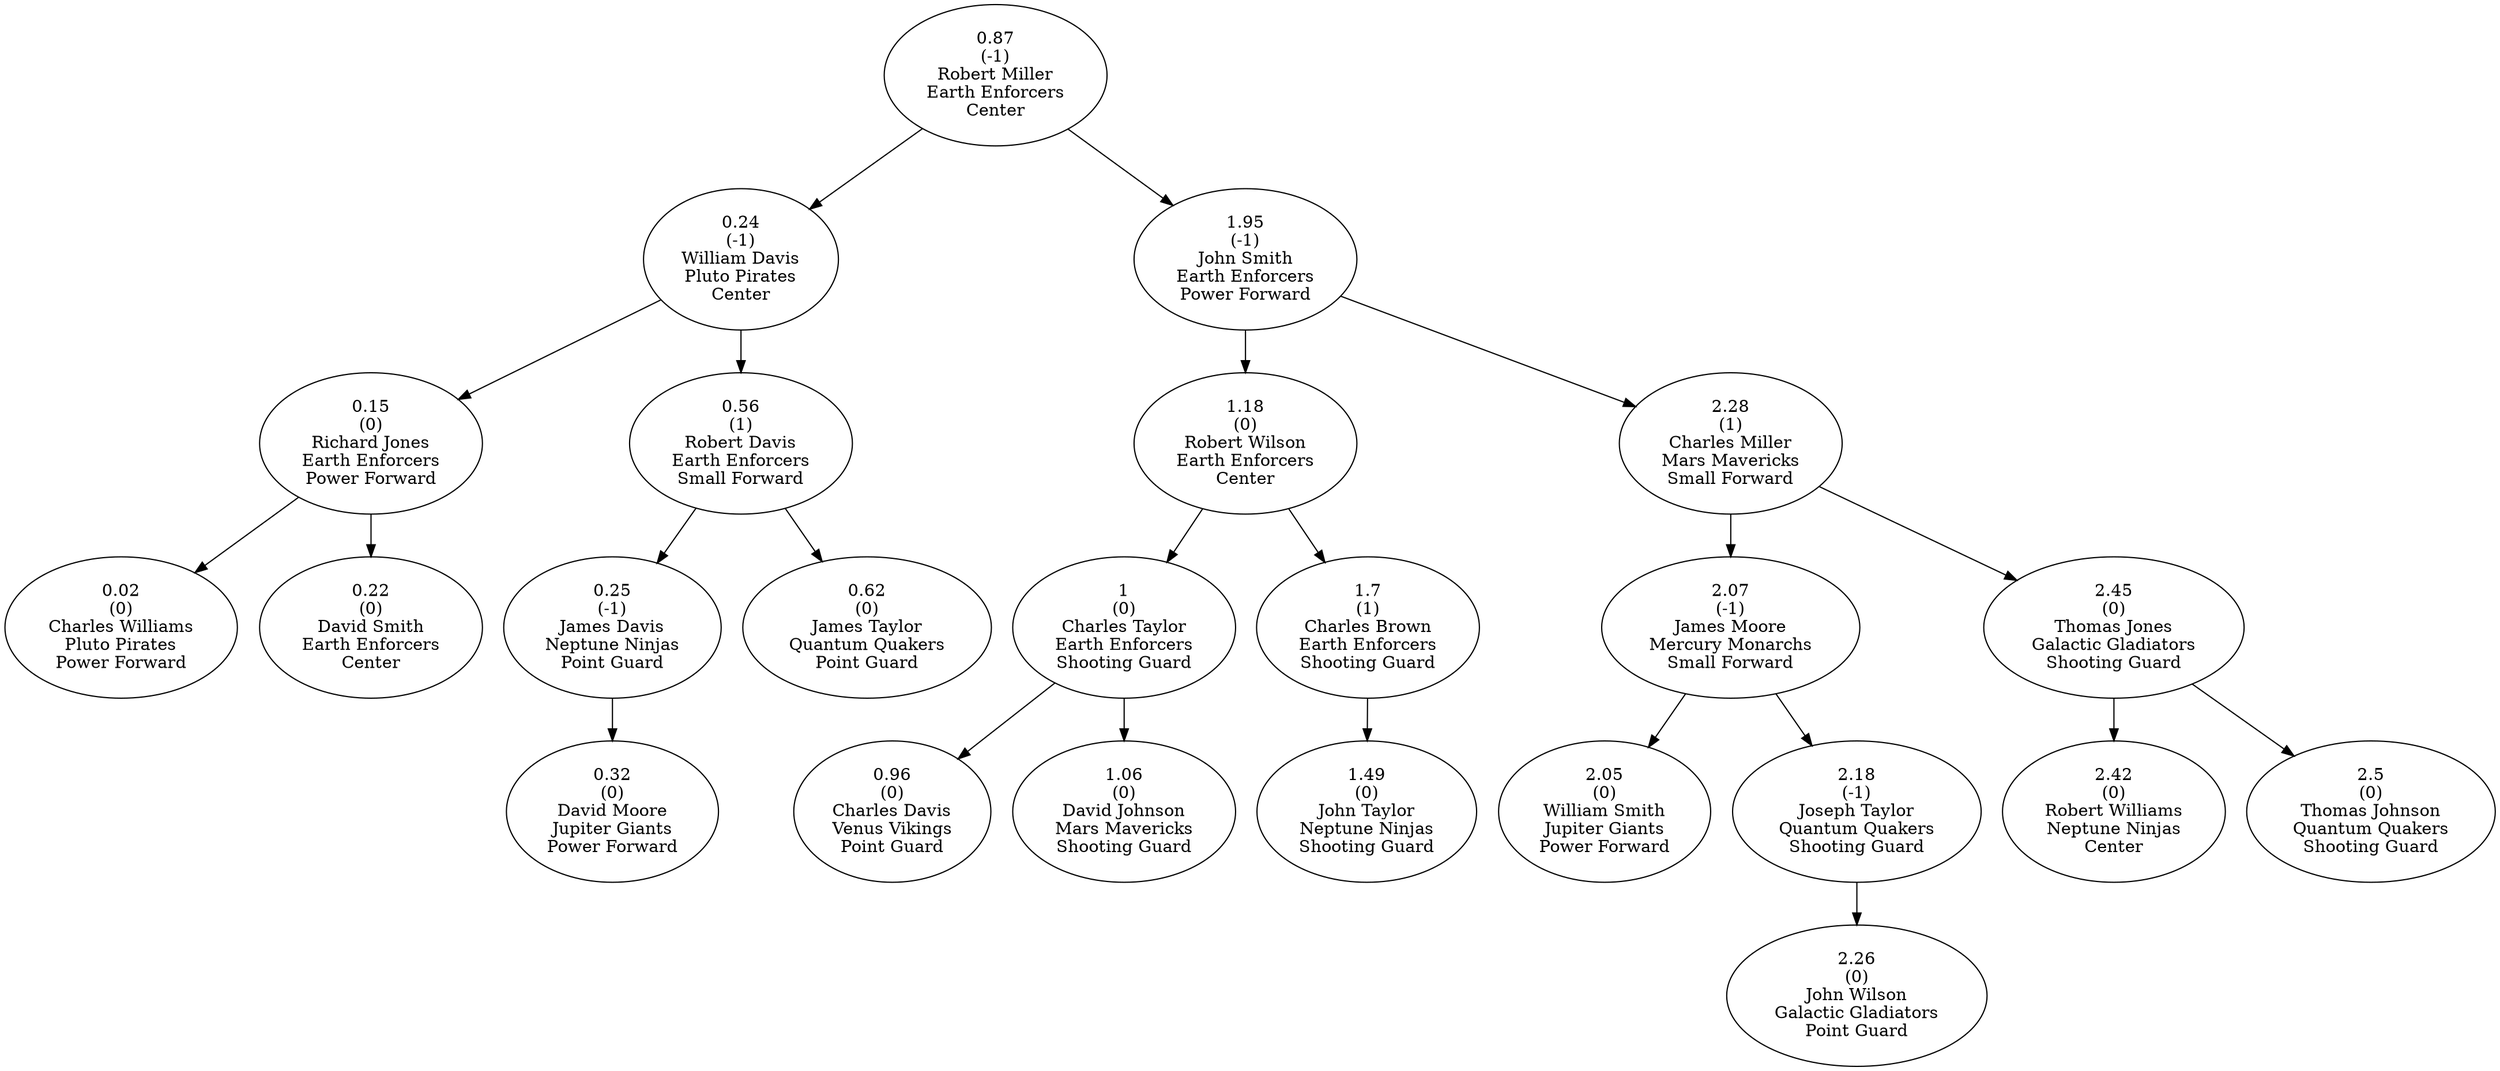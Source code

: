 digraph AVLTree {
    node323 [label="0.87\n(-1)\nRobert Miller\nEarth Enforcers\nCenter"];
    node324 [label="0.24\n(-1)\nWilliam Davis\nPluto Pirates\nCenter"];
    node325 [label="0.15\n(0)\nRichard Jones\nEarth Enforcers\nPower Forward"];
    node326 [label="0.02\n(0)\nCharles Williams\nPluto Pirates\nPower Forward"];
    node325 -> node326;
    node327 [label="0.22\n(0)\nDavid Smith\nEarth Enforcers\nCenter"];
    node325 -> node327;
    node324 -> node325;
    node328 [label="0.56\n(1)\nRobert Davis\nEarth Enforcers\nSmall Forward"];
    node329 [label="0.25\n(-1)\nJames Davis\nNeptune Ninjas\nPoint Guard"];
    node330 [label="0.32\n(0)\nDavid Moore\nJupiter Giants\nPower Forward"];
    node329 -> node330;
    node328 -> node329;
    node331 [label="0.62\n(0)\nJames Taylor\nQuantum Quakers\nPoint Guard"];
    node328 -> node331;
    node324 -> node328;
    node323 -> node324;
    node332 [label="1.95\n(-1)\nJohn Smith\nEarth Enforcers\nPower Forward"];
    node333 [label="1.18\n(0)\nRobert Wilson\nEarth Enforcers\nCenter"];
    node334 [label="1\n(0)\nCharles Taylor\nEarth Enforcers\nShooting Guard"];
    node335 [label="0.96\n(0)\nCharles Davis\nVenus Vikings\nPoint Guard"];
    node334 -> node335;
    node336 [label="1.06\n(0)\nDavid Johnson\nMars Mavericks\nShooting Guard"];
    node334 -> node336;
    node333 -> node334;
    node337 [label="1.7\n(1)\nCharles Brown\nEarth Enforcers\nShooting Guard"];
    node338 [label="1.49\n(0)\nJohn Taylor\nNeptune Ninjas\nShooting Guard"];
    node337 -> node338;
    node333 -> node337;
    node332 -> node333;
    node339 [label="2.28\n(1)\nCharles Miller\nMars Mavericks\nSmall Forward"];
    node340 [label="2.07\n(-1)\nJames Moore\nMercury Monarchs\nSmall Forward"];
    node341 [label="2.05\n(0)\nWilliam Smith\nJupiter Giants\nPower Forward"];
    node340 -> node341;
    node342 [label="2.18\n(-1)\nJoseph Taylor\nQuantum Quakers\nShooting Guard"];
    node343 [label="2.26\n(0)\nJohn Wilson\nGalactic Gladiators\nPoint Guard"];
    node342 -> node343;
    node340 -> node342;
    node339 -> node340;
    node344 [label="2.45\n(0)\nThomas Jones\nGalactic Gladiators\nShooting Guard"];
    node345 [label="2.42\n(0)\nRobert Williams\nNeptune Ninjas\nCenter"];
    node344 -> node345;
    node346 [label="2.5\n(0)\nThomas Johnson\nQuantum Quakers\nShooting Guard"];
    node344 -> node346;
    node339 -> node344;
    node332 -> node339;
    node323 -> node332;
}
